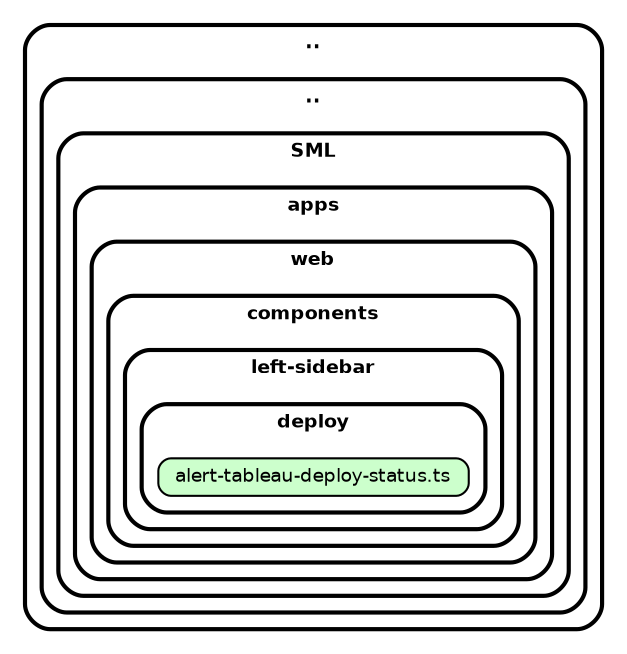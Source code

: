 strict digraph "dependency-cruiser output"{
    rankdir="LR" splines="true" overlap="false" nodesep="0.16" ranksep="0.18" fontname="Helvetica-bold" fontsize="9" style="rounded,bold,filled" fillcolor="#ffffff" compound="true"
    node [shape="box" style="rounded, filled" height="0.2" color="black" fillcolor="#ffffcc" fontcolor="black" fontname="Helvetica" fontsize="9"]
    edge [arrowhead="normal" arrowsize="0.6" penwidth="2.0" color="#00000033" fontname="Helvetica" fontsize="9"]

    subgraph "cluster_.." {label=".." subgraph "cluster_../.." {label=".." subgraph "cluster_../../SML" {label="SML" subgraph "cluster_../../SML/apps" {label="apps" subgraph "cluster_../../SML/apps/web" {label="web" subgraph "cluster_../../SML/apps/web/components" {label="components" subgraph "cluster_../../SML/apps/web/components/left-sidebar" {label="left-sidebar" subgraph "cluster_../../SML/apps/web/components/left-sidebar/deploy" {label="deploy" "../../SML/apps/web/components/left-sidebar/deploy/alert-tableau-deploy-status.ts" [label=<alert-tableau-deploy-status.ts> tooltip="alert-tableau-deploy-status.ts" URL="../../SML/apps/web/components/left-sidebar/deploy/alert-tableau-deploy-status.ts" fillcolor="#ccffcc"] } } } } } } } }
}
